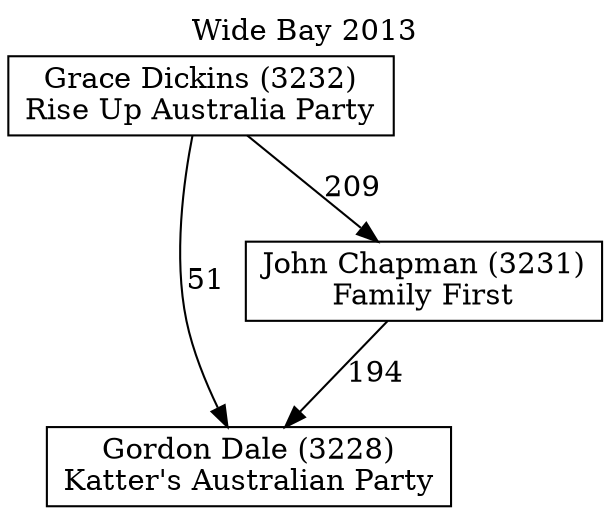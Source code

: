 // House preference flow
digraph "Gordon Dale (3228)_Wide Bay_2013" {
	graph [label="Wide Bay 2013" labelloc=t mclimit=10]
	node [shape=box]
	"Gordon Dale (3228)" [label="Gordon Dale (3228)
Katter's Australian Party"]
	"John Chapman (3231)" [label="John Chapman (3231)
Family First"]
	"Grace Dickins (3232)" [label="Grace Dickins (3232)
Rise Up Australia Party"]
	"John Chapman (3231)" -> "Gordon Dale (3228)" [label=194]
	"Grace Dickins (3232)" -> "John Chapman (3231)" [label=209]
	"Grace Dickins (3232)" -> "Gordon Dale (3228)" [label=51]
}
